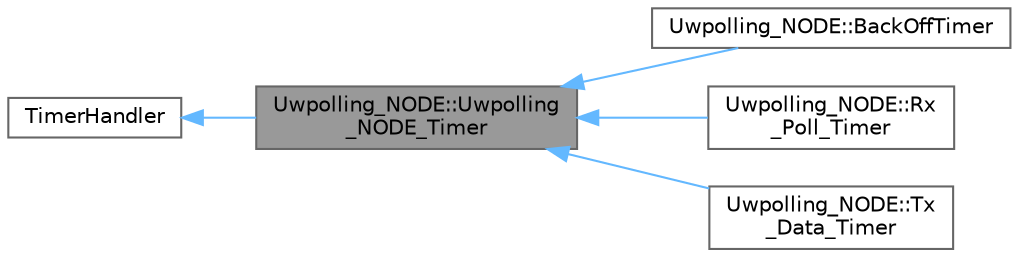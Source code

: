 digraph "Uwpolling_NODE::Uwpolling_NODE_Timer"
{
 // LATEX_PDF_SIZE
  bgcolor="transparent";
  edge [fontname=Helvetica,fontsize=10,labelfontname=Helvetica,labelfontsize=10];
  node [fontname=Helvetica,fontsize=10,shape=box,height=0.2,width=0.4];
  rankdir="LR";
  Node1 [id="Node000001",label="Uwpolling_NODE::Uwpolling\l_NODE_Timer",height=0.2,width=0.4,color="gray40", fillcolor="grey60", style="filled", fontcolor="black",tooltip="Class that describes the timer in the AUV."];
  Node2 -> Node1 [id="edge1_Node000001_Node000002",dir="back",color="steelblue1",style="solid",tooltip=" "];
  Node2 [id="Node000002",label="TimerHandler",height=0.2,width=0.4,color="gray40", fillcolor="white", style="filled",tooltip=" "];
  Node1 -> Node3 [id="edge2_Node000001_Node000003",dir="back",color="steelblue1",style="solid",tooltip=" "];
  Node3 [id="Node000003",label="Uwpolling_NODE::BackOffTimer",height=0.2,width=0.4,color="gray40", fillcolor="white", style="filled",URL="$classUwpolling__NODE_1_1BackOffTimer.html",tooltip="Class (inherited from Uwpolling_NODE_Timer) used to handle the time of backoff of the node before tra..."];
  Node1 -> Node4 [id="edge3_Node000001_Node000004",dir="back",color="steelblue1",style="solid",tooltip=" "];
  Node4 [id="Node000004",label="Uwpolling_NODE::Rx\l_Poll_Timer",height=0.2,width=0.4,color="gray40", fillcolor="white", style="filled",URL="$classUwpolling__NODE_1_1Rx__Poll__Timer.html",tooltip="Class (inherited from Uwpolling_NODE_Timer) used to handle the time in which the NODE wait for the PO..."];
  Node1 -> Node5 [id="edge4_Node000001_Node000005",dir="back",color="steelblue1",style="solid",tooltip=" "];
  Node5 [id="Node000005",label="Uwpolling_NODE::Tx\l_Data_Timer",height=0.2,width=0.4,color="gray40", fillcolor="white", style="filled",URL="$classUwpolling__NODE_1_1Tx__Data__Timer.html",tooltip="Class (inherited from Uwpolling_NODE_Timer) used to handle the time between the transmission of the D..."];
}
